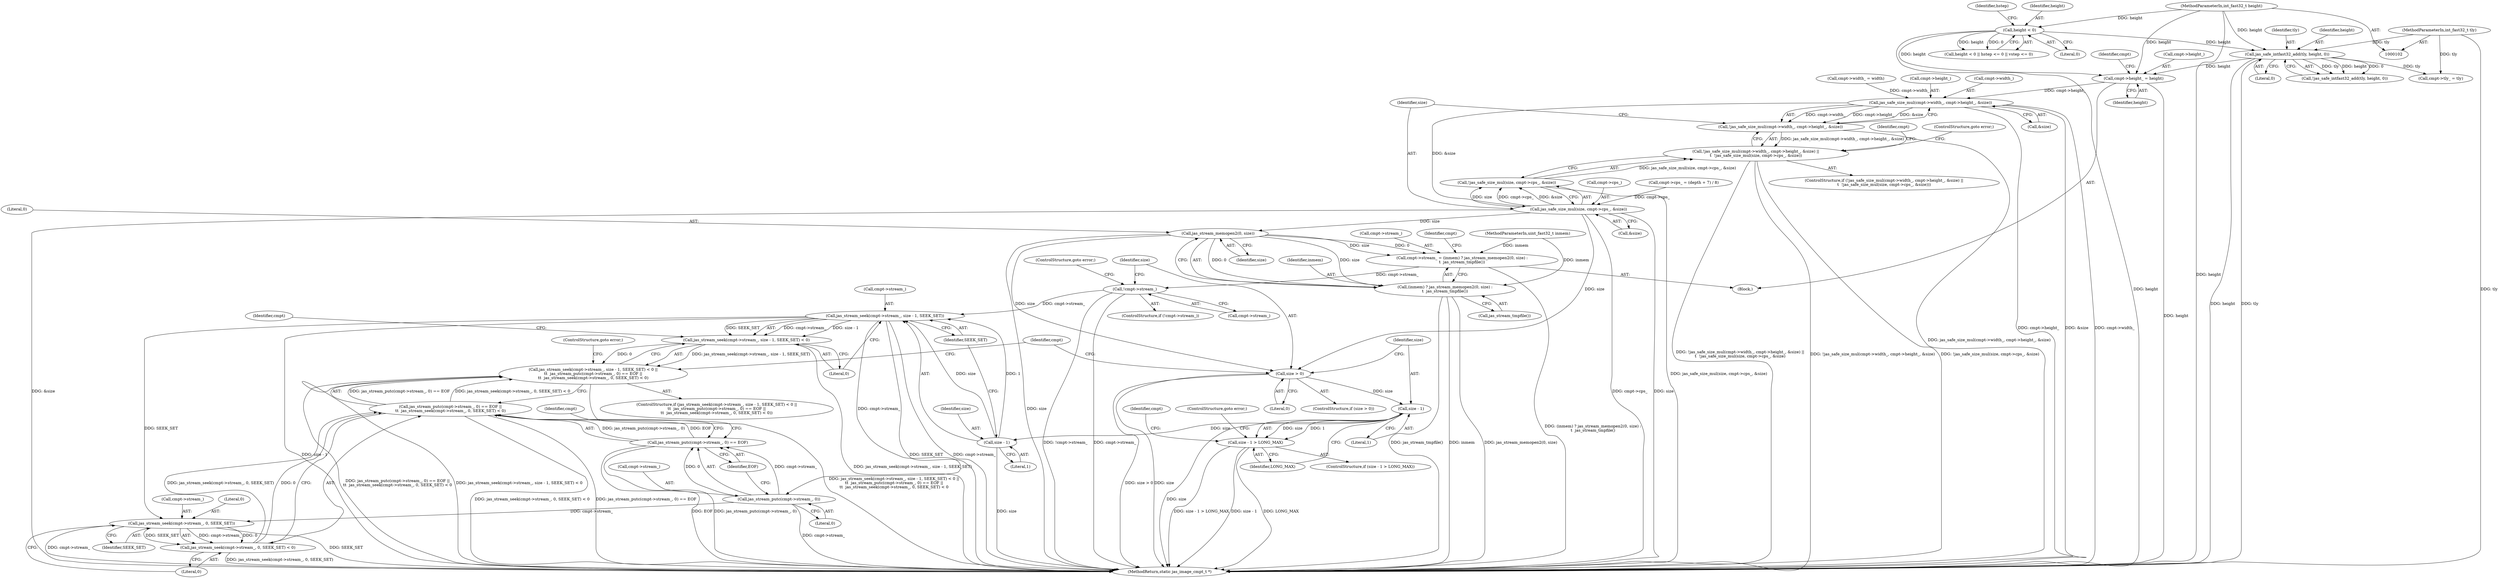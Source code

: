 digraph "1_jasper_d42b2388f7f8e0332c846675133acea151fc557a_11@pointer" {
"1000189" [label="(Call,cmpt->height_ = height)"];
"1000124" [label="(Call,height < 0)"];
"1000108" [label="(MethodParameterIn,int_fast32_t height)"];
"1000144" [label="(Call,jas_safe_intfast32_add(tly, height, 0))"];
"1000104" [label="(MethodParameterIn,int_fast32_t tly)"];
"1000221" [label="(Call,jas_safe_size_mul(cmpt->width_, cmpt->height_, &size))"];
"1000220" [label="(Call,!jas_safe_size_mul(cmpt->width_, cmpt->height_, &size))"];
"1000219" [label="(Call,!jas_safe_size_mul(cmpt->width_, cmpt->height_, &size) ||\n\t  !jas_safe_size_mul(size, cmpt->cps_, &size))"];
"1000231" [label="(Call,jas_safe_size_mul(size, cmpt->cps_, &size))"];
"1000230" [label="(Call,!jas_safe_size_mul(size, cmpt->cps_, &size))"];
"1000246" [label="(Call,jas_stream_memopen2(0, size))"];
"1000240" [label="(Call,cmpt->stream_ = (inmem) ? jas_stream_memopen2(0, size) :\n\t  jas_stream_tmpfile())"];
"1000251" [label="(Call,!cmpt->stream_)"];
"1000273" [label="(Call,jas_stream_seek(cmpt->stream_, size - 1, SEEK_SET))"];
"1000272" [label="(Call,jas_stream_seek(cmpt->stream_, size - 1, SEEK_SET) < 0)"];
"1000271" [label="(Call,jas_stream_seek(cmpt->stream_, size - 1, SEEK_SET) < 0 ||\n\t\t  jas_stream_putc(cmpt->stream_, 0) == EOF ||\n\t\t  jas_stream_seek(cmpt->stream_, 0, SEEK_SET) < 0)"];
"1000284" [label="(Call,jas_stream_putc(cmpt->stream_, 0))"];
"1000283" [label="(Call,jas_stream_putc(cmpt->stream_, 0) == EOF)"];
"1000282" [label="(Call,jas_stream_putc(cmpt->stream_, 0) == EOF ||\n\t\t  jas_stream_seek(cmpt->stream_, 0, SEEK_SET) < 0)"];
"1000291" [label="(Call,jas_stream_seek(cmpt->stream_, 0, SEEK_SET))"];
"1000290" [label="(Call,jas_stream_seek(cmpt->stream_, 0, SEEK_SET) < 0)"];
"1000244" [label="(Call,(inmem) ? jas_stream_memopen2(0, size) :\n\t  jas_stream_tmpfile())"];
"1000258" [label="(Call,size > 0)"];
"1000264" [label="(Call,size - 1)"];
"1000263" [label="(Call,size - 1 > LONG_MAX)"];
"1000277" [label="(Call,size - 1)"];
"1000123" [label="(Call,height < 0 || hstep <= 0 || vstep <= 0)"];
"1000169" [label="(Call,cmpt->tly_ = tly)"];
"1000143" [label="(Call,!jas_safe_intfast32_add(tly, height, 0))"];
"1000296" [label="(Identifier,SEEK_SET)"];
"1000272" [label="(Call,jas_stream_seek(cmpt->stream_, size - 1, SEEK_SET) < 0)"];
"1000220" [label="(Call,!jas_safe_size_mul(cmpt->width_, cmpt->height_, &size))"];
"1000244" [label="(Call,(inmem) ? jas_stream_memopen2(0, size) :\n\t  jas_stream_tmpfile())"];
"1000196" [label="(Identifier,cmpt)"];
"1000230" [label="(Call,!jas_safe_size_mul(size, cmpt->cps_, &size))"];
"1000147" [label="(Literal,0)"];
"1000144" [label="(Call,jas_safe_intfast32_add(tly, height, 0))"];
"1000273" [label="(Call,jas_stream_seek(cmpt->stream_, size - 1, SEEK_SET))"];
"1000263" [label="(Call,size - 1 > LONG_MAX)"];
"1000193" [label="(Identifier,height)"];
"1000129" [label="(Identifier,hstep)"];
"1000274" [label="(Call,cmpt->stream_)"];
"1000281" [label="(Literal,0)"];
"1000280" [label="(Identifier,SEEK_SET)"];
"1000288" [label="(Literal,0)"];
"1000275" [label="(Identifier,cmpt)"];
"1000242" [label="(Identifier,cmpt)"];
"1000221" [label="(Call,jas_safe_size_mul(cmpt->width_, cmpt->height_, &size))"];
"1000285" [label="(Call,cmpt->stream_)"];
"1000190" [label="(Call,cmpt->height_)"];
"1000231" [label="(Call,jas_safe_size_mul(size, cmpt->cps_, &size))"];
"1000247" [label="(Literal,0)"];
"1000259" [label="(Identifier,size)"];
"1000126" [label="(Literal,0)"];
"1000250" [label="(ControlStructure,if (!cmpt->stream_))"];
"1000271" [label="(Call,jas_stream_seek(cmpt->stream_, size - 1, SEEK_SET) < 0 ||\n\t\t  jas_stream_putc(cmpt->stream_, 0) == EOF ||\n\t\t  jas_stream_seek(cmpt->stream_, 0, SEEK_SET) < 0)"];
"1000299" [label="(ControlStructure,goto error;)"];
"1000265" [label="(Identifier,size)"];
"1000225" [label="(Call,cmpt->height_)"];
"1000292" [label="(Call,cmpt->stream_)"];
"1000248" [label="(Identifier,size)"];
"1000241" [label="(Call,cmpt->stream_)"];
"1000236" [label="(Call,&size)"];
"1000108" [label="(MethodParameterIn,int_fast32_t height)"];
"1000295" [label="(Literal,0)"];
"1000232" [label="(Identifier,size)"];
"1000270" [label="(ControlStructure,if (jas_stream_seek(cmpt->stream_, size - 1, SEEK_SET) < 0 ||\n\t\t  jas_stream_putc(cmpt->stream_, 0) == EOF ||\n\t\t  jas_stream_seek(cmpt->stream_, 0, SEEK_SET) < 0))"];
"1000266" [label="(Literal,1)"];
"1000267" [label="(Identifier,LONG_MAX)"];
"1000145" [label="(Identifier,tly)"];
"1000269" [label="(ControlStructure,goto error;)"];
"1000233" [label="(Call,cmpt->cps_)"];
"1000189" [label="(Call,cmpt->height_ = height)"];
"1000262" [label="(ControlStructure,if (size - 1 > LONG_MAX))"];
"1000257" [label="(ControlStructure,if (size > 0))"];
"1000240" [label="(Call,cmpt->stream_ = (inmem) ? jas_stream_memopen2(0, size) :\n\t  jas_stream_tmpfile())"];
"1000209" [label="(Call,cmpt->cps_ = (depth + 7) / 8)"];
"1000246" [label="(Call,jas_stream_memopen2(0, size))"];
"1000253" [label="(Identifier,cmpt)"];
"1000290" [label="(Call,jas_stream_seek(cmpt->stream_, 0, SEEK_SET) < 0)"];
"1000277" [label="(Call,size - 1)"];
"1000264" [label="(Call,size - 1)"];
"1000297" [label="(Literal,0)"];
"1000112" [label="(Block,)"];
"1000146" [label="(Identifier,height)"];
"1000249" [label="(Call,jas_stream_tmpfile())"];
"1000289" [label="(Identifier,EOF)"];
"1000284" [label="(Call,jas_stream_putc(cmpt->stream_, 0))"];
"1000310" [label="(MethodReturn,static jas_image_cmpt_t *)"];
"1000256" [label="(ControlStructure,goto error;)"];
"1000104" [label="(MethodParameterIn,int_fast32_t tly)"];
"1000111" [label="(MethodParameterIn,uint_fast32_t inmem)"];
"1000301" [label="(Identifier,cmpt)"];
"1000219" [label="(Call,!jas_safe_size_mul(cmpt->width_, cmpt->height_, &size) ||\n\t  !jas_safe_size_mul(size, cmpt->cps_, &size))"];
"1000283" [label="(Call,jas_stream_putc(cmpt->stream_, 0) == EOF)"];
"1000251" [label="(Call,!cmpt->stream_)"];
"1000125" [label="(Identifier,height)"];
"1000239" [label="(ControlStructure,goto error;)"];
"1000279" [label="(Literal,1)"];
"1000222" [label="(Call,cmpt->width_)"];
"1000278" [label="(Identifier,size)"];
"1000218" [label="(ControlStructure,if (!jas_safe_size_mul(cmpt->width_, cmpt->height_, &size) ||\n\t  !jas_safe_size_mul(size, cmpt->cps_, &size)))"];
"1000282" [label="(Call,jas_stream_putc(cmpt->stream_, 0) == EOF ||\n\t\t  jas_stream_seek(cmpt->stream_, 0, SEEK_SET) < 0)"];
"1000228" [label="(Call,&size)"];
"1000258" [label="(Call,size > 0)"];
"1000286" [label="(Identifier,cmpt)"];
"1000252" [label="(Call,cmpt->stream_)"];
"1000291" [label="(Call,jas_stream_seek(cmpt->stream_, 0, SEEK_SET))"];
"1000293" [label="(Identifier,cmpt)"];
"1000245" [label="(Identifier,inmem)"];
"1000260" [label="(Literal,0)"];
"1000124" [label="(Call,height < 0)"];
"1000184" [label="(Call,cmpt->width_ = width)"];
"1000189" -> "1000112"  [label="AST: "];
"1000189" -> "1000193"  [label="CFG: "];
"1000190" -> "1000189"  [label="AST: "];
"1000193" -> "1000189"  [label="AST: "];
"1000196" -> "1000189"  [label="CFG: "];
"1000189" -> "1000310"  [label="DDG: height"];
"1000124" -> "1000189"  [label="DDG: height"];
"1000144" -> "1000189"  [label="DDG: height"];
"1000108" -> "1000189"  [label="DDG: height"];
"1000189" -> "1000221"  [label="DDG: cmpt->height_"];
"1000124" -> "1000123"  [label="AST: "];
"1000124" -> "1000126"  [label="CFG: "];
"1000125" -> "1000124"  [label="AST: "];
"1000126" -> "1000124"  [label="AST: "];
"1000129" -> "1000124"  [label="CFG: "];
"1000123" -> "1000124"  [label="CFG: "];
"1000124" -> "1000310"  [label="DDG: height"];
"1000124" -> "1000123"  [label="DDG: height"];
"1000124" -> "1000123"  [label="DDG: 0"];
"1000108" -> "1000124"  [label="DDG: height"];
"1000124" -> "1000144"  [label="DDG: height"];
"1000108" -> "1000102"  [label="AST: "];
"1000108" -> "1000310"  [label="DDG: height"];
"1000108" -> "1000144"  [label="DDG: height"];
"1000144" -> "1000143"  [label="AST: "];
"1000144" -> "1000147"  [label="CFG: "];
"1000145" -> "1000144"  [label="AST: "];
"1000146" -> "1000144"  [label="AST: "];
"1000147" -> "1000144"  [label="AST: "];
"1000143" -> "1000144"  [label="CFG: "];
"1000144" -> "1000310"  [label="DDG: tly"];
"1000144" -> "1000310"  [label="DDG: height"];
"1000144" -> "1000143"  [label="DDG: tly"];
"1000144" -> "1000143"  [label="DDG: height"];
"1000144" -> "1000143"  [label="DDG: 0"];
"1000104" -> "1000144"  [label="DDG: tly"];
"1000144" -> "1000169"  [label="DDG: tly"];
"1000104" -> "1000102"  [label="AST: "];
"1000104" -> "1000310"  [label="DDG: tly"];
"1000104" -> "1000169"  [label="DDG: tly"];
"1000221" -> "1000220"  [label="AST: "];
"1000221" -> "1000228"  [label="CFG: "];
"1000222" -> "1000221"  [label="AST: "];
"1000225" -> "1000221"  [label="AST: "];
"1000228" -> "1000221"  [label="AST: "];
"1000220" -> "1000221"  [label="CFG: "];
"1000221" -> "1000310"  [label="DDG: cmpt->height_"];
"1000221" -> "1000310"  [label="DDG: &size"];
"1000221" -> "1000310"  [label="DDG: cmpt->width_"];
"1000221" -> "1000220"  [label="DDG: cmpt->width_"];
"1000221" -> "1000220"  [label="DDG: cmpt->height_"];
"1000221" -> "1000220"  [label="DDG: &size"];
"1000184" -> "1000221"  [label="DDG: cmpt->width_"];
"1000221" -> "1000231"  [label="DDG: &size"];
"1000220" -> "1000219"  [label="AST: "];
"1000232" -> "1000220"  [label="CFG: "];
"1000219" -> "1000220"  [label="CFG: "];
"1000220" -> "1000310"  [label="DDG: jas_safe_size_mul(cmpt->width_, cmpt->height_, &size)"];
"1000220" -> "1000219"  [label="DDG: jas_safe_size_mul(cmpt->width_, cmpt->height_, &size)"];
"1000219" -> "1000218"  [label="AST: "];
"1000219" -> "1000230"  [label="CFG: "];
"1000230" -> "1000219"  [label="AST: "];
"1000239" -> "1000219"  [label="CFG: "];
"1000242" -> "1000219"  [label="CFG: "];
"1000219" -> "1000310"  [label="DDG: !jas_safe_size_mul(cmpt->width_, cmpt->height_, &size) ||\n\t  !jas_safe_size_mul(size, cmpt->cps_, &size)"];
"1000219" -> "1000310"  [label="DDG: !jas_safe_size_mul(cmpt->width_, cmpt->height_, &size)"];
"1000219" -> "1000310"  [label="DDG: !jas_safe_size_mul(size, cmpt->cps_, &size)"];
"1000230" -> "1000219"  [label="DDG: jas_safe_size_mul(size, cmpt->cps_, &size)"];
"1000231" -> "1000230"  [label="AST: "];
"1000231" -> "1000236"  [label="CFG: "];
"1000232" -> "1000231"  [label="AST: "];
"1000233" -> "1000231"  [label="AST: "];
"1000236" -> "1000231"  [label="AST: "];
"1000230" -> "1000231"  [label="CFG: "];
"1000231" -> "1000310"  [label="DDG: &size"];
"1000231" -> "1000310"  [label="DDG: cmpt->cps_"];
"1000231" -> "1000310"  [label="DDG: size"];
"1000231" -> "1000230"  [label="DDG: size"];
"1000231" -> "1000230"  [label="DDG: cmpt->cps_"];
"1000231" -> "1000230"  [label="DDG: &size"];
"1000209" -> "1000231"  [label="DDG: cmpt->cps_"];
"1000231" -> "1000246"  [label="DDG: size"];
"1000231" -> "1000258"  [label="DDG: size"];
"1000230" -> "1000310"  [label="DDG: jas_safe_size_mul(size, cmpt->cps_, &size)"];
"1000246" -> "1000244"  [label="AST: "];
"1000246" -> "1000248"  [label="CFG: "];
"1000247" -> "1000246"  [label="AST: "];
"1000248" -> "1000246"  [label="AST: "];
"1000244" -> "1000246"  [label="CFG: "];
"1000246" -> "1000310"  [label="DDG: size"];
"1000246" -> "1000240"  [label="DDG: 0"];
"1000246" -> "1000240"  [label="DDG: size"];
"1000246" -> "1000244"  [label="DDG: 0"];
"1000246" -> "1000244"  [label="DDG: size"];
"1000246" -> "1000258"  [label="DDG: size"];
"1000240" -> "1000112"  [label="AST: "];
"1000240" -> "1000244"  [label="CFG: "];
"1000241" -> "1000240"  [label="AST: "];
"1000244" -> "1000240"  [label="AST: "];
"1000253" -> "1000240"  [label="CFG: "];
"1000240" -> "1000310"  [label="DDG: (inmem) ? jas_stream_memopen2(0, size) :\n\t  jas_stream_tmpfile()"];
"1000111" -> "1000240"  [label="DDG: inmem"];
"1000240" -> "1000251"  [label="DDG: cmpt->stream_"];
"1000251" -> "1000250"  [label="AST: "];
"1000251" -> "1000252"  [label="CFG: "];
"1000252" -> "1000251"  [label="AST: "];
"1000256" -> "1000251"  [label="CFG: "];
"1000259" -> "1000251"  [label="CFG: "];
"1000251" -> "1000310"  [label="DDG: !cmpt->stream_"];
"1000251" -> "1000310"  [label="DDG: cmpt->stream_"];
"1000251" -> "1000273"  [label="DDG: cmpt->stream_"];
"1000273" -> "1000272"  [label="AST: "];
"1000273" -> "1000280"  [label="CFG: "];
"1000274" -> "1000273"  [label="AST: "];
"1000277" -> "1000273"  [label="AST: "];
"1000280" -> "1000273"  [label="AST: "];
"1000281" -> "1000273"  [label="CFG: "];
"1000273" -> "1000310"  [label="DDG: SEEK_SET"];
"1000273" -> "1000310"  [label="DDG: cmpt->stream_"];
"1000273" -> "1000310"  [label="DDG: size - 1"];
"1000273" -> "1000272"  [label="DDG: cmpt->stream_"];
"1000273" -> "1000272"  [label="DDG: size - 1"];
"1000273" -> "1000272"  [label="DDG: SEEK_SET"];
"1000277" -> "1000273"  [label="DDG: size"];
"1000277" -> "1000273"  [label="DDG: 1"];
"1000273" -> "1000284"  [label="DDG: cmpt->stream_"];
"1000273" -> "1000291"  [label="DDG: SEEK_SET"];
"1000272" -> "1000271"  [label="AST: "];
"1000272" -> "1000281"  [label="CFG: "];
"1000281" -> "1000272"  [label="AST: "];
"1000286" -> "1000272"  [label="CFG: "];
"1000271" -> "1000272"  [label="CFG: "];
"1000272" -> "1000310"  [label="DDG: jas_stream_seek(cmpt->stream_, size - 1, SEEK_SET)"];
"1000272" -> "1000271"  [label="DDG: jas_stream_seek(cmpt->stream_, size - 1, SEEK_SET)"];
"1000272" -> "1000271"  [label="DDG: 0"];
"1000271" -> "1000270"  [label="AST: "];
"1000271" -> "1000282"  [label="CFG: "];
"1000282" -> "1000271"  [label="AST: "];
"1000299" -> "1000271"  [label="CFG: "];
"1000301" -> "1000271"  [label="CFG: "];
"1000271" -> "1000310"  [label="DDG: jas_stream_putc(cmpt->stream_, 0) == EOF ||\n\t\t  jas_stream_seek(cmpt->stream_, 0, SEEK_SET) < 0"];
"1000271" -> "1000310"  [label="DDG: jas_stream_seek(cmpt->stream_, size - 1, SEEK_SET) < 0"];
"1000271" -> "1000310"  [label="DDG: jas_stream_seek(cmpt->stream_, size - 1, SEEK_SET) < 0 ||\n\t\t  jas_stream_putc(cmpt->stream_, 0) == EOF ||\n\t\t  jas_stream_seek(cmpt->stream_, 0, SEEK_SET) < 0"];
"1000282" -> "1000271"  [label="DDG: jas_stream_putc(cmpt->stream_, 0) == EOF"];
"1000282" -> "1000271"  [label="DDG: jas_stream_seek(cmpt->stream_, 0, SEEK_SET) < 0"];
"1000284" -> "1000283"  [label="AST: "];
"1000284" -> "1000288"  [label="CFG: "];
"1000285" -> "1000284"  [label="AST: "];
"1000288" -> "1000284"  [label="AST: "];
"1000289" -> "1000284"  [label="CFG: "];
"1000284" -> "1000310"  [label="DDG: cmpt->stream_"];
"1000284" -> "1000283"  [label="DDG: cmpt->stream_"];
"1000284" -> "1000283"  [label="DDG: 0"];
"1000284" -> "1000291"  [label="DDG: cmpt->stream_"];
"1000283" -> "1000282"  [label="AST: "];
"1000283" -> "1000289"  [label="CFG: "];
"1000289" -> "1000283"  [label="AST: "];
"1000293" -> "1000283"  [label="CFG: "];
"1000282" -> "1000283"  [label="CFG: "];
"1000283" -> "1000310"  [label="DDG: jas_stream_putc(cmpt->stream_, 0)"];
"1000283" -> "1000310"  [label="DDG: EOF"];
"1000283" -> "1000282"  [label="DDG: jas_stream_putc(cmpt->stream_, 0)"];
"1000283" -> "1000282"  [label="DDG: EOF"];
"1000282" -> "1000290"  [label="CFG: "];
"1000290" -> "1000282"  [label="AST: "];
"1000282" -> "1000310"  [label="DDG: jas_stream_seek(cmpt->stream_, 0, SEEK_SET) < 0"];
"1000282" -> "1000310"  [label="DDG: jas_stream_putc(cmpt->stream_, 0) == EOF"];
"1000290" -> "1000282"  [label="DDG: jas_stream_seek(cmpt->stream_, 0, SEEK_SET)"];
"1000290" -> "1000282"  [label="DDG: 0"];
"1000291" -> "1000290"  [label="AST: "];
"1000291" -> "1000296"  [label="CFG: "];
"1000292" -> "1000291"  [label="AST: "];
"1000295" -> "1000291"  [label="AST: "];
"1000296" -> "1000291"  [label="AST: "];
"1000297" -> "1000291"  [label="CFG: "];
"1000291" -> "1000310"  [label="DDG: cmpt->stream_"];
"1000291" -> "1000310"  [label="DDG: SEEK_SET"];
"1000291" -> "1000290"  [label="DDG: cmpt->stream_"];
"1000291" -> "1000290"  [label="DDG: 0"];
"1000291" -> "1000290"  [label="DDG: SEEK_SET"];
"1000290" -> "1000297"  [label="CFG: "];
"1000297" -> "1000290"  [label="AST: "];
"1000290" -> "1000310"  [label="DDG: jas_stream_seek(cmpt->stream_, 0, SEEK_SET)"];
"1000244" -> "1000249"  [label="CFG: "];
"1000245" -> "1000244"  [label="AST: "];
"1000249" -> "1000244"  [label="AST: "];
"1000244" -> "1000310"  [label="DDG: inmem"];
"1000244" -> "1000310"  [label="DDG: jas_stream_memopen2(0, size)"];
"1000244" -> "1000310"  [label="DDG: jas_stream_tmpfile()"];
"1000111" -> "1000244"  [label="DDG: inmem"];
"1000258" -> "1000257"  [label="AST: "];
"1000258" -> "1000260"  [label="CFG: "];
"1000259" -> "1000258"  [label="AST: "];
"1000260" -> "1000258"  [label="AST: "];
"1000265" -> "1000258"  [label="CFG: "];
"1000301" -> "1000258"  [label="CFG: "];
"1000258" -> "1000310"  [label="DDG: size"];
"1000258" -> "1000310"  [label="DDG: size > 0"];
"1000258" -> "1000264"  [label="DDG: size"];
"1000264" -> "1000263"  [label="AST: "];
"1000264" -> "1000266"  [label="CFG: "];
"1000265" -> "1000264"  [label="AST: "];
"1000266" -> "1000264"  [label="AST: "];
"1000267" -> "1000264"  [label="CFG: "];
"1000264" -> "1000310"  [label="DDG: size"];
"1000264" -> "1000263"  [label="DDG: size"];
"1000264" -> "1000263"  [label="DDG: 1"];
"1000264" -> "1000277"  [label="DDG: size"];
"1000263" -> "1000262"  [label="AST: "];
"1000263" -> "1000267"  [label="CFG: "];
"1000267" -> "1000263"  [label="AST: "];
"1000269" -> "1000263"  [label="CFG: "];
"1000275" -> "1000263"  [label="CFG: "];
"1000263" -> "1000310"  [label="DDG: LONG_MAX"];
"1000263" -> "1000310"  [label="DDG: size - 1 > LONG_MAX"];
"1000263" -> "1000310"  [label="DDG: size - 1"];
"1000277" -> "1000279"  [label="CFG: "];
"1000278" -> "1000277"  [label="AST: "];
"1000279" -> "1000277"  [label="AST: "];
"1000280" -> "1000277"  [label="CFG: "];
"1000277" -> "1000310"  [label="DDG: size"];
}
